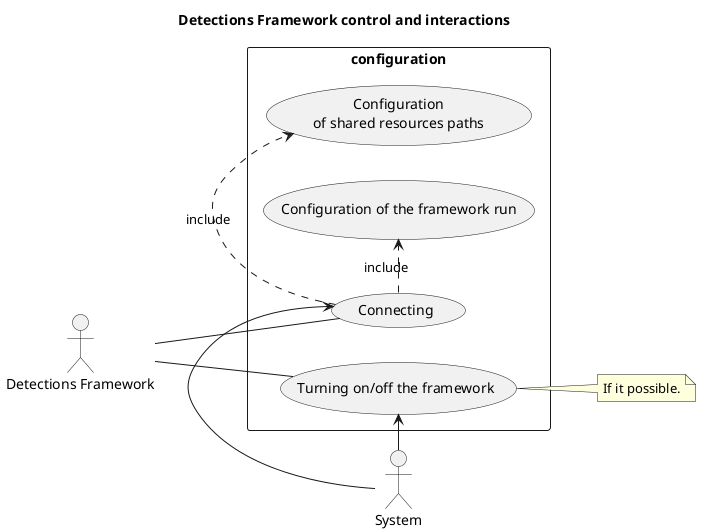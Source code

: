 @startuml

'https://plantuml.com/use-case-diagram

title Detections Framework control and interactions

left to right direction

:System: as System
:Detections Framework: as Framework

rectangle configuration {
    (Configuration\nof shared resources paths) as (Conf)
    (Turning on/off the framework) as (On/Off)
    (Configuration of the framework run) as (Run)

    System -> (Connecting)
    Framework -- (Connecting)
    (Connecting) .> (Conf) : include
    (Connecting) .> (Run) : include
}

System -> (On/Off)
Framework -- (On/Off)

note right of (On/Off) : If it possible.

@enduml